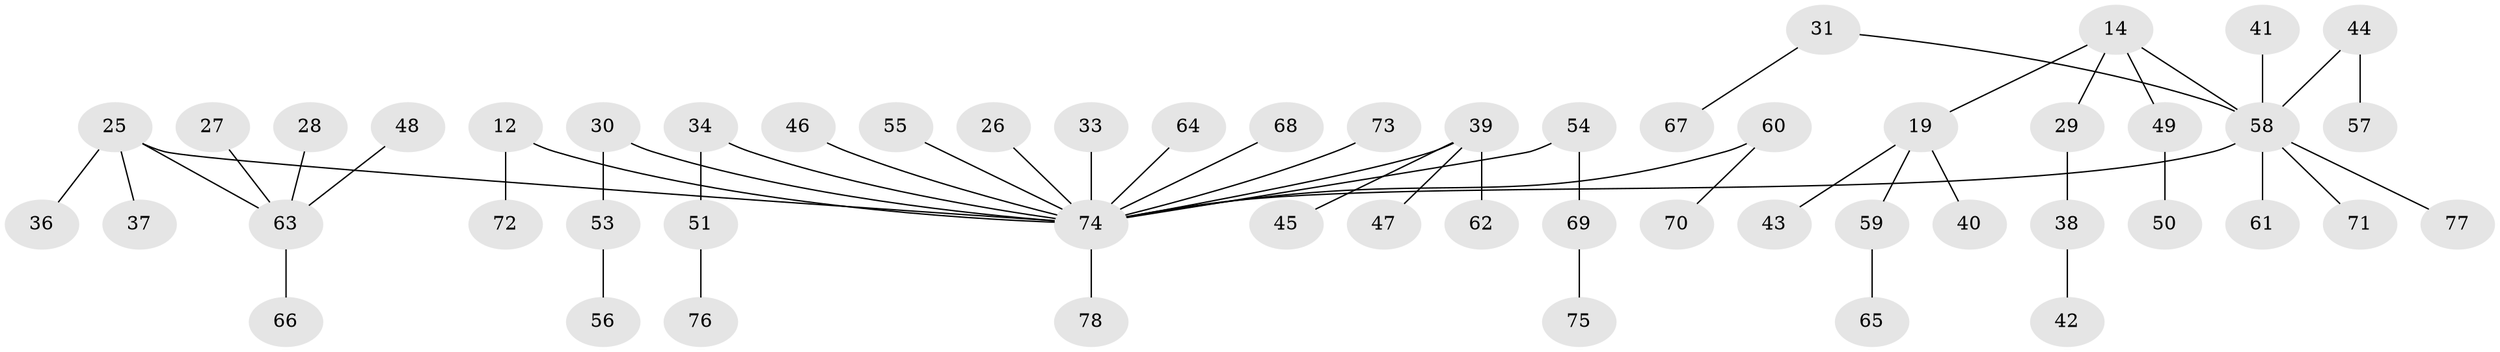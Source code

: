 // original degree distribution, {5: 0.07692307692307693, 7: 0.01282051282051282, 3: 0.0641025641025641, 1: 0.5384615384615384, 2: 0.23076923076923078, 4: 0.07692307692307693}
// Generated by graph-tools (version 1.1) at 2025/56/03/04/25 21:56:43]
// undirected, 54 vertices, 53 edges
graph export_dot {
graph [start="1"]
  node [color=gray90,style=filled];
  12;
  14;
  19;
  25 [super="+4+24"];
  26;
  27;
  28;
  29;
  30;
  31;
  33;
  34;
  36;
  37;
  38;
  39;
  40;
  41;
  42;
  43;
  44;
  45;
  46;
  47;
  48;
  49;
  50;
  51;
  53;
  54;
  55;
  56;
  57;
  58 [super="+18+22+17+21"];
  59;
  60 [super="+32"];
  61;
  62;
  63 [super="+35+13"];
  64;
  65;
  66;
  67;
  68;
  69;
  70;
  71;
  72;
  73;
  74 [super="+9+52+20"];
  75;
  76;
  77;
  78;
  12 -- 72;
  12 -- 74;
  14 -- 19;
  14 -- 29;
  14 -- 49;
  14 -- 58;
  19 -- 40;
  19 -- 43;
  19 -- 59;
  25 -- 36;
  25 -- 37;
  25 -- 74;
  25 -- 63;
  26 -- 74;
  27 -- 63;
  28 -- 63;
  29 -- 38;
  30 -- 53;
  30 -- 74;
  31 -- 67;
  31 -- 58;
  33 -- 74;
  34 -- 51;
  34 -- 74;
  38 -- 42;
  39 -- 45;
  39 -- 47;
  39 -- 62;
  39 -- 74;
  41 -- 58;
  44 -- 57;
  44 -- 58;
  46 -- 74;
  48 -- 63;
  49 -- 50;
  51 -- 76;
  53 -- 56;
  54 -- 69;
  54 -- 74;
  55 -- 74;
  58 -- 77;
  58 -- 71;
  58 -- 61;
  58 -- 74;
  59 -- 65;
  60 -- 70;
  60 -- 74;
  63 -- 66;
  64 -- 74;
  68 -- 74;
  69 -- 75;
  73 -- 74;
  74 -- 78;
}
